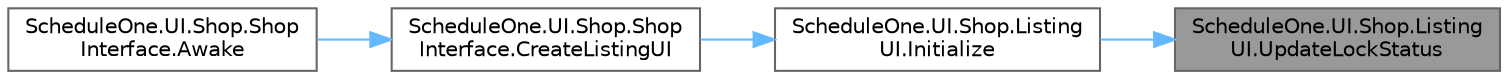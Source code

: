 digraph "ScheduleOne.UI.Shop.ListingUI.UpdateLockStatus"
{
 // LATEX_PDF_SIZE
  bgcolor="transparent";
  edge [fontname=Helvetica,fontsize=10,labelfontname=Helvetica,labelfontsize=10];
  node [fontname=Helvetica,fontsize=10,shape=box,height=0.2,width=0.4];
  rankdir="RL";
  Node1 [id="Node000001",label="ScheduleOne.UI.Shop.Listing\lUI.UpdateLockStatus",height=0.2,width=0.4,color="gray40", fillcolor="grey60", style="filled", fontcolor="black",tooltip=" "];
  Node1 -> Node2 [id="edge1_Node000001_Node000002",dir="back",color="steelblue1",style="solid",tooltip=" "];
  Node2 [id="Node000002",label="ScheduleOne.UI.Shop.Listing\lUI.Initialize",height=0.2,width=0.4,color="grey40", fillcolor="white", style="filled",URL="$class_schedule_one_1_1_u_i_1_1_shop_1_1_listing_u_i.html#af5053676dca49c91ed4baa0ff89068aa",tooltip=" "];
  Node2 -> Node3 [id="edge2_Node000002_Node000003",dir="back",color="steelblue1",style="solid",tooltip=" "];
  Node3 [id="Node000003",label="ScheduleOne.UI.Shop.Shop\lInterface.CreateListingUI",height=0.2,width=0.4,color="grey40", fillcolor="white", style="filled",URL="$class_schedule_one_1_1_u_i_1_1_shop_1_1_shop_interface.html#a68a9f32ec2612bec4b01165f659317c9",tooltip=" "];
  Node3 -> Node4 [id="edge3_Node000003_Node000004",dir="back",color="steelblue1",style="solid",tooltip=" "];
  Node4 [id="Node000004",label="ScheduleOne.UI.Shop.Shop\lInterface.Awake",height=0.2,width=0.4,color="grey40", fillcolor="white", style="filled",URL="$class_schedule_one_1_1_u_i_1_1_shop_1_1_shop_interface.html#ac81780f2ae3dce1d1212057ac25d81b2",tooltip=" "];
}

